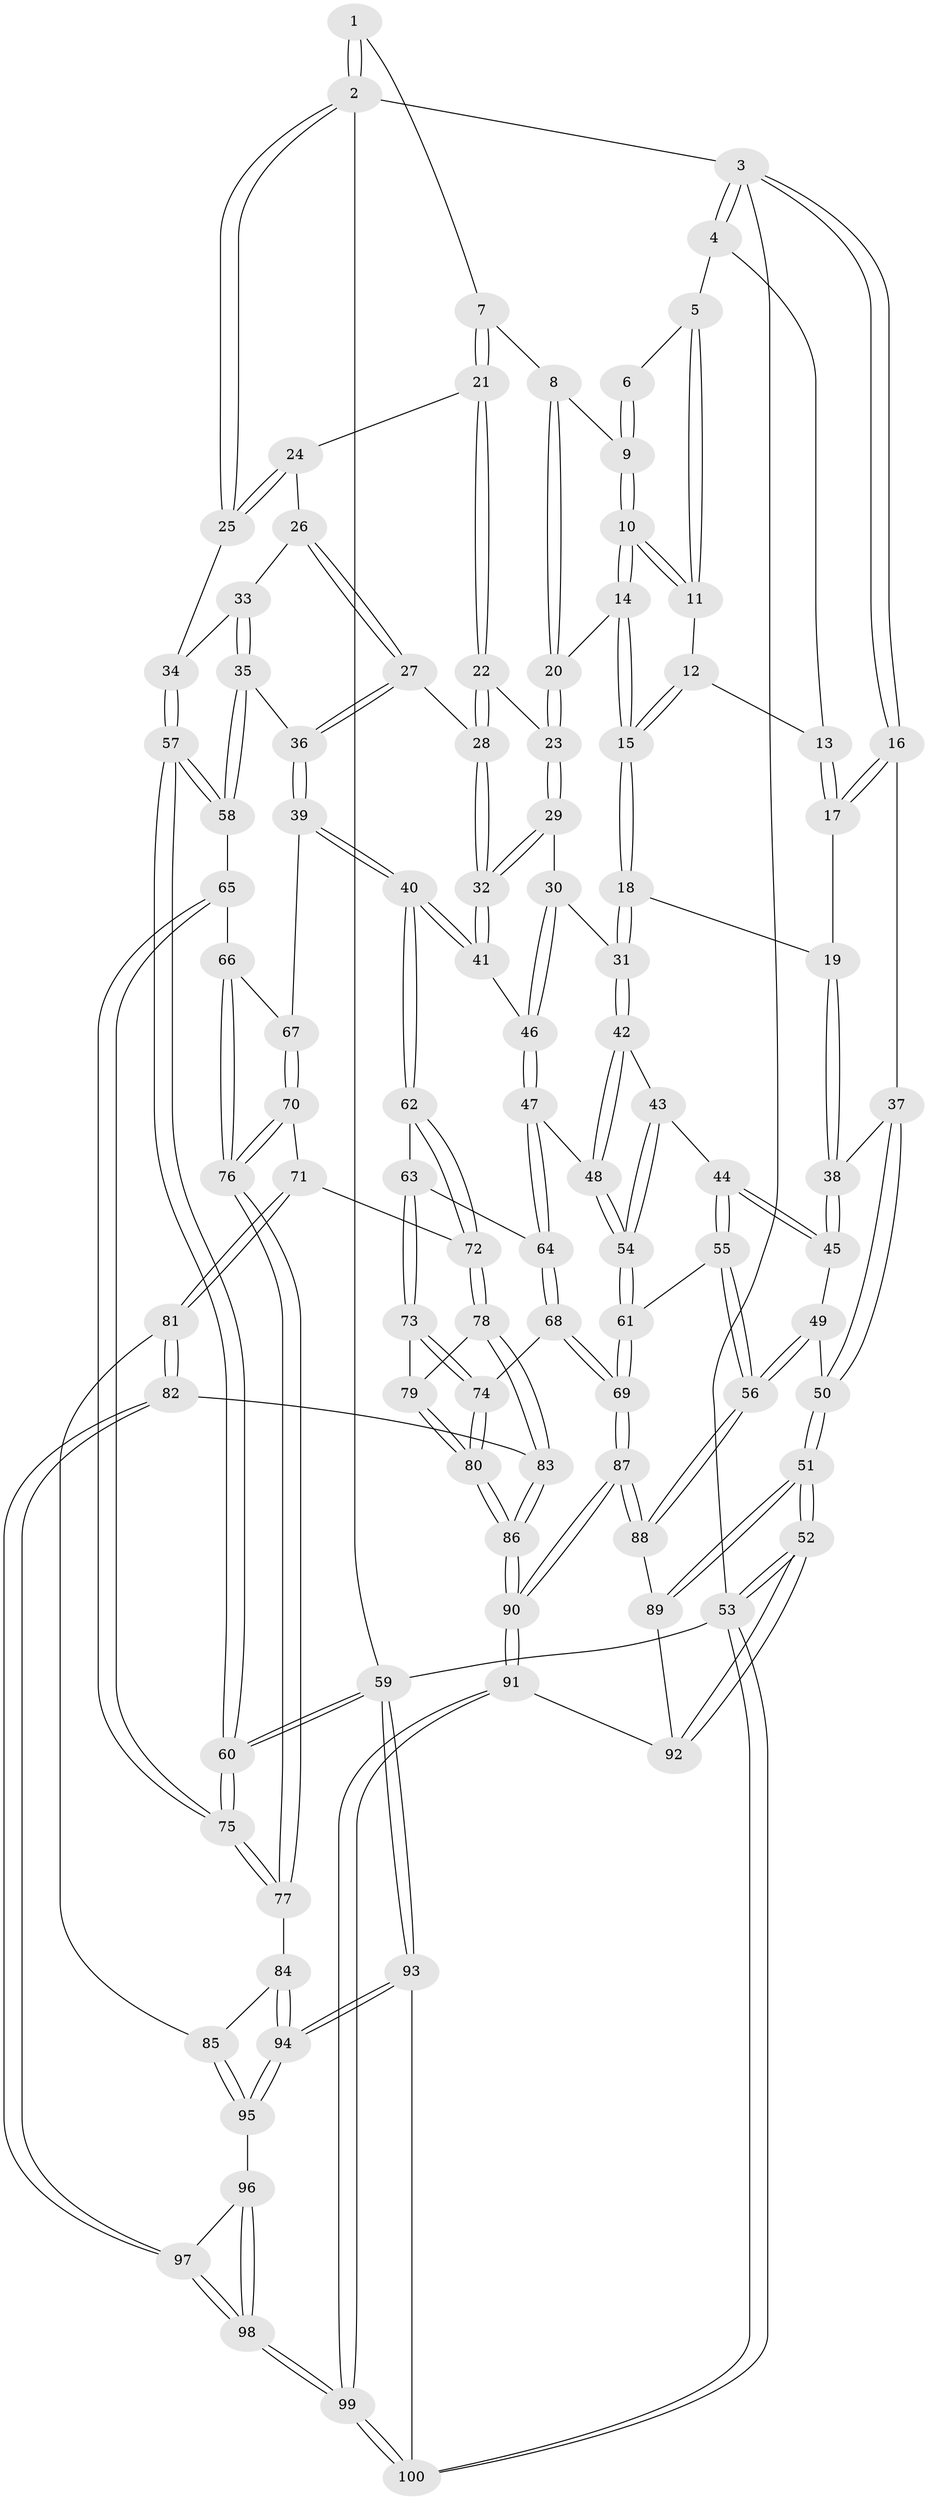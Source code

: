 // coarse degree distribution, {3: 0.15789473684210525, 7: 0.017543859649122806, 6: 0.03508771929824561, 4: 0.5087719298245614, 5: 0.2807017543859649}
// Generated by graph-tools (version 1.1) at 2025/42/03/06/25 10:42:30]
// undirected, 100 vertices, 247 edges
graph export_dot {
graph [start="1"]
  node [color=gray90,style=filled];
  1 [pos="+0.5152089052351396+0"];
  2 [pos="+1+0"];
  3 [pos="+0+0"];
  4 [pos="+0.23721622238267975+0"];
  5 [pos="+0.29241902141767345+0"];
  6 [pos="+0.49585942749766115+0"];
  7 [pos="+0.6361041487379152+0.10383760593256158"];
  8 [pos="+0.5447589284866051+0.16482096962653042"];
  9 [pos="+0.4710159549861278+0.11791141103556126"];
  10 [pos="+0.40074408879343404+0.20216752044142522"];
  11 [pos="+0.37414651728038745+0.14030385614540886"];
  12 [pos="+0.2585528146879065+0.15777443939225794"];
  13 [pos="+0.22015137135836538+0.1205927297107576"];
  14 [pos="+0.40134762592611667+0.2253989419950187"];
  15 [pos="+0.3495937089776222+0.2889825702781829"];
  16 [pos="+0+0"];
  17 [pos="+0.16556747880813724+0.1982799609142664"];
  18 [pos="+0.3484118906379705+0.2921457378013278"];
  19 [pos="+0.15855954503928654+0.29100498973756855"];
  20 [pos="+0.5041258961631176+0.22791949546338205"];
  21 [pos="+0.6565367103338421+0.11992159127911738"];
  22 [pos="+0.5760010240990311+0.2776991984681634"];
  23 [pos="+0.5452555027518176+0.27311523837660984"];
  24 [pos="+0.743599533336827+0.16055432191932173"];
  25 [pos="+1+0"];
  26 [pos="+0.7452629928510116+0.2812498951627193"];
  27 [pos="+0.7396918127660049+0.29730486259388794"];
  28 [pos="+0.6103554546516025+0.30135213507028874"];
  29 [pos="+0.49933115556128943+0.3596921289218974"];
  30 [pos="+0.4468708180367187+0.36353479712097786"];
  31 [pos="+0.35279492963320164+0.30636366012323485"];
  32 [pos="+0.5730323219212309+0.4186436335058123"];
  33 [pos="+0.8334259326018635+0.27944491536590677"];
  34 [pos="+1+0.2281917590400418"];
  35 [pos="+0.9706079235662654+0.4277878187551877"];
  36 [pos="+0.7508994104348696+0.36160573031248905"];
  37 [pos="+0+0"];
  38 [pos="+0.12697528649437903+0.3183152084726251"];
  39 [pos="+0.7024459169762144+0.45931886714380266"];
  40 [pos="+0.6197825499245935+0.48001084989350173"];
  41 [pos="+0.5916278210272028+0.46187182367975355"];
  42 [pos="+0.3139552073603738+0.4311941932416805"];
  43 [pos="+0.2678113925178775+0.4497794432068684"];
  44 [pos="+0.18786143186766638+0.46339680476361406"];
  45 [pos="+0.1082886204508798+0.41430026720660107"];
  46 [pos="+0.4522265952229943+0.4915051943848909"];
  47 [pos="+0.4419037159899116+0.5015659223773342"];
  48 [pos="+0.37592142281642+0.4981589327970688"];
  49 [pos="+0.083327619515016+0.42893404825030335"];
  50 [pos="+0+0.5067990675644374"];
  51 [pos="+0+0.6692785916028566"];
  52 [pos="+0+1"];
  53 [pos="+0+1"];
  54 [pos="+0.30688434829467787+0.6316984511766814"];
  55 [pos="+0.2143061429631881+0.6365315408849569"];
  56 [pos="+0.11988803356358423+0.6947049558868951"];
  57 [pos="+1+0.4316728522556493"];
  58 [pos="+1+0.4450854938362103"];
  59 [pos="+1+1"];
  60 [pos="+1+0.9476626372575774"];
  61 [pos="+0.3033941915772639+0.6422561637368723"];
  62 [pos="+0.5941447790204334+0.5881818946900915"];
  63 [pos="+0.47715516880724174+0.5861115142266253"];
  64 [pos="+0.46311483512745705+0.5736494439951504"];
  65 [pos="+0.8307681546834025+0.5550396734145222"];
  66 [pos="+0.8105818334705014+0.5569256531780657"];
  67 [pos="+0.7420324790606915+0.504353735509159"];
  68 [pos="+0.32624179633121786+0.6592158474333947"];
  69 [pos="+0.3237770291708088+0.6591729918747549"];
  70 [pos="+0.668972025200759+0.6526019242441332"];
  71 [pos="+0.6249547248033651+0.6393952621498235"];
  72 [pos="+0.6068321779320315+0.6266021949534297"];
  73 [pos="+0.47449436256099+0.6498215727215446"];
  74 [pos="+0.3532940338401721+0.6683462580049241"];
  75 [pos="+0.9697643089969771+0.7872272574399608"];
  76 [pos="+0.7449936680552104+0.6975726767488124"];
  77 [pos="+0.7510290468271872+0.7145715761240445"];
  78 [pos="+0.5425916808901085+0.6836220671851687"];
  79 [pos="+0.4796201239384034+0.6582454963138938"];
  80 [pos="+0.4468184409828787+0.7321605173970598"];
  81 [pos="+0.6049835755787334+0.7981142275176043"];
  82 [pos="+0.5793762408198561+0.80571460415181"];
  83 [pos="+0.5248183003382119+0.7905273406024453"];
  84 [pos="+0.708320957824501+0.7793233364712393"];
  85 [pos="+0.6639378587854772+0.8006367808120551"];
  86 [pos="+0.4823422375180082+0.8022361323049851"];
  87 [pos="+0.3259719370771874+0.8663829533131794"];
  88 [pos="+0.11483369654987662+0.699615859339444"];
  89 [pos="+0.09590148940796804+0.7085974724572345"];
  90 [pos="+0.3526129985266074+0.9369423925767881"];
  91 [pos="+0.3386888530310176+1"];
  92 [pos="+0.11486212351371958+0.8484424559004233"];
  93 [pos="+1+1"];
  94 [pos="+0.9454212809728043+1"];
  95 [pos="+0.6815469448927957+0.9395014296341184"];
  96 [pos="+0.6653992334088008+0.9366073728349325"];
  97 [pos="+0.5855156981862609+0.8601929881586816"];
  98 [pos="+0.5510346342316051+0.9561363391232052"];
  99 [pos="+0.3495128792117286+1"];
  100 [pos="+0.3439581055198518+1"];
  1 -- 2;
  1 -- 2;
  1 -- 7;
  2 -- 3;
  2 -- 25;
  2 -- 25;
  2 -- 59;
  3 -- 4;
  3 -- 4;
  3 -- 16;
  3 -- 16;
  3 -- 53;
  4 -- 5;
  4 -- 13;
  5 -- 6;
  5 -- 11;
  5 -- 11;
  6 -- 9;
  6 -- 9;
  7 -- 8;
  7 -- 21;
  7 -- 21;
  8 -- 9;
  8 -- 20;
  8 -- 20;
  9 -- 10;
  9 -- 10;
  10 -- 11;
  10 -- 11;
  10 -- 14;
  10 -- 14;
  11 -- 12;
  12 -- 13;
  12 -- 15;
  12 -- 15;
  13 -- 17;
  13 -- 17;
  14 -- 15;
  14 -- 15;
  14 -- 20;
  15 -- 18;
  15 -- 18;
  16 -- 17;
  16 -- 17;
  16 -- 37;
  17 -- 19;
  18 -- 19;
  18 -- 31;
  18 -- 31;
  19 -- 38;
  19 -- 38;
  20 -- 23;
  20 -- 23;
  21 -- 22;
  21 -- 22;
  21 -- 24;
  22 -- 23;
  22 -- 28;
  22 -- 28;
  23 -- 29;
  23 -- 29;
  24 -- 25;
  24 -- 25;
  24 -- 26;
  25 -- 34;
  26 -- 27;
  26 -- 27;
  26 -- 33;
  27 -- 28;
  27 -- 36;
  27 -- 36;
  28 -- 32;
  28 -- 32;
  29 -- 30;
  29 -- 32;
  29 -- 32;
  30 -- 31;
  30 -- 46;
  30 -- 46;
  31 -- 42;
  31 -- 42;
  32 -- 41;
  32 -- 41;
  33 -- 34;
  33 -- 35;
  33 -- 35;
  34 -- 57;
  34 -- 57;
  35 -- 36;
  35 -- 58;
  35 -- 58;
  36 -- 39;
  36 -- 39;
  37 -- 38;
  37 -- 50;
  37 -- 50;
  38 -- 45;
  38 -- 45;
  39 -- 40;
  39 -- 40;
  39 -- 67;
  40 -- 41;
  40 -- 41;
  40 -- 62;
  40 -- 62;
  41 -- 46;
  42 -- 43;
  42 -- 48;
  42 -- 48;
  43 -- 44;
  43 -- 54;
  43 -- 54;
  44 -- 45;
  44 -- 45;
  44 -- 55;
  44 -- 55;
  45 -- 49;
  46 -- 47;
  46 -- 47;
  47 -- 48;
  47 -- 64;
  47 -- 64;
  48 -- 54;
  48 -- 54;
  49 -- 50;
  49 -- 56;
  49 -- 56;
  50 -- 51;
  50 -- 51;
  51 -- 52;
  51 -- 52;
  51 -- 89;
  51 -- 89;
  52 -- 53;
  52 -- 53;
  52 -- 92;
  52 -- 92;
  53 -- 100;
  53 -- 100;
  53 -- 59;
  54 -- 61;
  54 -- 61;
  55 -- 56;
  55 -- 56;
  55 -- 61;
  56 -- 88;
  56 -- 88;
  57 -- 58;
  57 -- 58;
  57 -- 60;
  57 -- 60;
  58 -- 65;
  59 -- 60;
  59 -- 60;
  59 -- 93;
  59 -- 93;
  60 -- 75;
  60 -- 75;
  61 -- 69;
  61 -- 69;
  62 -- 63;
  62 -- 72;
  62 -- 72;
  63 -- 64;
  63 -- 73;
  63 -- 73;
  64 -- 68;
  64 -- 68;
  65 -- 66;
  65 -- 75;
  65 -- 75;
  66 -- 67;
  66 -- 76;
  66 -- 76;
  67 -- 70;
  67 -- 70;
  68 -- 69;
  68 -- 69;
  68 -- 74;
  69 -- 87;
  69 -- 87;
  70 -- 71;
  70 -- 76;
  70 -- 76;
  71 -- 72;
  71 -- 81;
  71 -- 81;
  72 -- 78;
  72 -- 78;
  73 -- 74;
  73 -- 74;
  73 -- 79;
  74 -- 80;
  74 -- 80;
  75 -- 77;
  75 -- 77;
  76 -- 77;
  76 -- 77;
  77 -- 84;
  78 -- 79;
  78 -- 83;
  78 -- 83;
  79 -- 80;
  79 -- 80;
  80 -- 86;
  80 -- 86;
  81 -- 82;
  81 -- 82;
  81 -- 85;
  82 -- 83;
  82 -- 97;
  82 -- 97;
  83 -- 86;
  83 -- 86;
  84 -- 85;
  84 -- 94;
  84 -- 94;
  85 -- 95;
  85 -- 95;
  86 -- 90;
  86 -- 90;
  87 -- 88;
  87 -- 88;
  87 -- 90;
  87 -- 90;
  88 -- 89;
  89 -- 92;
  90 -- 91;
  90 -- 91;
  91 -- 92;
  91 -- 99;
  91 -- 99;
  93 -- 94;
  93 -- 94;
  93 -- 100;
  94 -- 95;
  94 -- 95;
  95 -- 96;
  96 -- 97;
  96 -- 98;
  96 -- 98;
  97 -- 98;
  97 -- 98;
  98 -- 99;
  98 -- 99;
  99 -- 100;
  99 -- 100;
}
